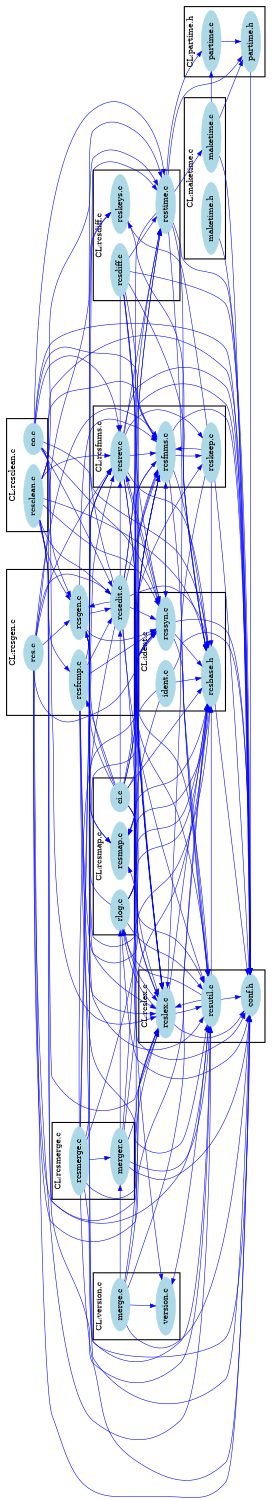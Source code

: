 digraph G {
size = "10,10";
rotate = 90;
subgraph cluster0 {
label = "CL:rcsgen.c";
color = black;
style = bold;
"rcsgen.c"[label="rcsgen.c",shape=ellipse,color=lightblue,fontcolor=black,style=filled];
"rcs.c"[label="rcs.c",shape=ellipse,color=lightblue,fontcolor=black,style=filled];
"rcsedit.c"[label="rcsedit.c",shape=ellipse,color=lightblue,fontcolor=black,style=filled];
"rcsfcmp.c"[label="rcsfcmp.c",shape=ellipse,color=lightblue,fontcolor=black,style=filled];
}
subgraph cluster1 {
label = "CL:rcsmerge.c";
color = black;
style = bold;
"rcsmerge.c"[label="rcsmerge.c",shape=ellipse,color=lightblue,fontcolor=black,style=filled];
"merger.c"[label="merger.c",shape=ellipse,color=lightblue,fontcolor=black,style=filled];
}
subgraph cluster2 {
label = "CL:rcsmap.c";
color = black;
style = bold;
"rcsmap.c"[label="rcsmap.c",shape=ellipse,color=lightblue,fontcolor=black,style=filled];
"rlog.c"[label="rlog.c",shape=ellipse,color=lightblue,fontcolor=black,style=filled];
"ci.c"[label="ci.c",shape=ellipse,color=lightblue,fontcolor=black,style=filled];
}
subgraph cluster3 {
label = "CL:rcslex.c";
color = black;
style = bold;
"rcslex.c"[label="rcslex.c",shape=ellipse,color=lightblue,fontcolor=black,style=filled];
"rcsutil.c"[label="rcsutil.c",shape=ellipse,color=lightblue,fontcolor=black,style=filled];
"conf.h"[label="conf.h",shape=ellipse,color=lightblue,fontcolor=black,style=filled];
}
subgraph cluster4 {
label = "CL:ident.c";
color = black;
style = bold;
"ident.c"[label="ident.c",shape=ellipse,color=lightblue,fontcolor=black,style=filled];
"rcssyn.c"[label="rcssyn.c",shape=ellipse,color=lightblue,fontcolor=black,style=filled];
"rcsbase.h"[label="rcsbase.h",shape=ellipse,color=lightblue,fontcolor=black,style=filled];
}
subgraph cluster5 {
label = "CL:rcsdiff.c";
color = black;
style = bold;
"rcsdiff.c"[label="rcsdiff.c",shape=ellipse,color=lightblue,fontcolor=black,style=filled];
"rcskeys.c"[label="rcskeys.c",shape=ellipse,color=lightblue,fontcolor=black,style=filled];
"rcstime.c"[label="rcstime.c",shape=ellipse,color=lightblue,fontcolor=black,style=filled];
}
subgraph cluster6 {
label = "CL:rcsclean.c";
color = black;
style = bold;
"rcsclean.c"[label="rcsclean.c",shape=ellipse,color=lightblue,fontcolor=black,style=filled];
"co.c"[label="co.c",shape=ellipse,color=lightblue,fontcolor=black,style=filled];
}
subgraph cluster7 {
label = "CL:rcsfnms.c";
color = black;
style = bold;
"rcsfnms.c"[label="rcsfnms.c",shape=ellipse,color=lightblue,fontcolor=black,style=filled];
"rcsrev.c"[label="rcsrev.c",shape=ellipse,color=lightblue,fontcolor=black,style=filled];
"rcskeep.c"[label="rcskeep.c",shape=ellipse,color=lightblue,fontcolor=black,style=filled];
}
subgraph cluster8 {
label = "CL:version.c";
color = black;
style = bold;
"version.c"[label="version.c",shape=ellipse,color=lightblue,fontcolor=black,style=filled];
"merge.c"[label="merge.c",shape=ellipse,color=lightblue,fontcolor=black,style=filled];
}
subgraph cluster9 {
label = "CL:partime.h";
color = black;
style = bold;
"partime.h"[label="partime.h",shape=ellipse,color=lightblue,fontcolor=black,style=filled];
"partime.c"[label="partime.c",shape=ellipse,color=lightblue,fontcolor=black,style=filled];
}
subgraph cluster10 {
label = "CL:maketime.c";
color = black;
style = bold;
"maketime.c"[label="maketime.c",shape=ellipse,color=lightblue,fontcolor=black,style=filled];
"maketime.h"[label="maketime.h",shape=ellipse,color=lightblue,fontcolor=black,style=filled];
}
"rcs.c" -> "rcsedit.c"[color=blue,font=6];
"merger.c" -> "rlog.c"[color=blue,font=6];
"ident.c" -> "rcsmap.c"[color=blue,font=6];
"ci.c" -> "rcsutil.c"[color=blue,font=6];
"ci.c" -> "rcssyn.c"[color=blue,font=6];
"rlog.c" -> "rcsbase.h"[color=blue,font=6];
"rcsmerge.c" -> "rcsutil.c"[color=blue,font=6];
"rcsmerge.c" -> "rcssyn.c"[color=blue,font=6];
"rcsutil.c" -> "rcslex.c"[color=blue,font=6];
"rcssyn.c" -> "rcslex.c"[color=blue,font=6];
"rcslex.c" -> "rcsutil.c"[color=blue,font=6];
"rcsdiff.c" -> "rcsbase.h"[color=blue,font=6];
"ci.c" -> "conf.h"[color=blue,font=6];
"rcstime.c" -> "rcsutil.c"[color=blue,font=6];
"rcsmerge.c" -> "conf.h"[color=blue,font=6];
"rcslex.c" -> "conf.h"[color=blue,font=6];
"co.c" -> "rcsutil.c"[color=blue,font=6];
"co.c" -> "rcssyn.c"[color=blue,font=6];
"rcssyn.c" -> "rcsrev.c"[color=blue,font=6];
"rcsrev.c" -> "rcsutil.c"[color=blue,font=6];
"rcsrev.c" -> "rcssyn.c"[color=blue,font=6];
"rcsclean.c" -> "rcsgen.c"[color=blue,font=6];
"rcs.c" -> "rcslex.c"[color=blue,font=6];
"merge.c" -> "rcslex.c"[color=blue,font=6];
"rcstime.c" -> "conf.h"[color=blue,font=6];
"rcsgen.c" -> "rcsbase.h"[color=blue,font=6];
"partime.h" -> "conf.h"[color=blue,font=6];
"merger.c" -> "rcsbase.h"[color=blue,font=6];
"rcsclean.c" -> "rcsbase.h"[color=blue,font=6];
"rcs.c" -> "rcstime.c"[color=blue,font=6];
"co.c" -> "conf.h"[color=blue,font=6];
"rcssyn.c" -> "rcsfnms.c"[color=blue,font=6];
"rcsrev.c" -> "conf.h"[color=blue,font=6];
"rcsfnms.c" -> "rcsutil.c"[color=blue,font=6];
"rcsfnms.c" -> "rcssyn.c"[color=blue,font=6];
"rcs.c" -> "rcsrev.c"[color=blue,font=6];
"rcsmap.c" -> "rcsbase.h"[color=blue,font=6];
"rcsfnms.c" -> "conf.h"[color=blue,font=6];
"rcsgen.c" -> "rcsedit.c"[color=blue,font=6];
"rcsedit.c" -> "rcsgen.c"[color=blue,font=6];
"rcs.c" -> "rcsfnms.c"[color=blue,font=6];
"merge.c" -> "rcsfnms.c"[color=blue,font=6];
"rlog.c" -> "rcslex.c"[color=blue,font=6];
"rcslex.c" -> "rlog.c"[color=blue,font=6];
"rcskeep.c" -> "rcsbase.h"[color=blue,font=6];
"rcsclean.c" -> "rcsfcmp.c"[color=blue,font=6];
"rcsclean.c" -> "rcsedit.c"[color=blue,font=6];
"rcsfcmp.c" -> "rcsbase.h"[color=blue,font=6];
"rcsedit.c" -> "rcsbase.h"[color=blue,font=6];
"rcsdiff.c" -> "rcslex.c"[color=blue,font=6];
"rlog.c" -> "rcstime.c"[color=blue,font=6];
"rcsedit.c" -> "rcsmap.c"[color=blue,font=6];
"rcsdiff.c" -> "rcstime.c"[color=blue,font=6];
"ci.c" -> "rcsgen.c"[color=blue,font=6];
"rlog.c" -> "rcsrev.c"[color=blue,font=6];
"rcsutil.c" -> "version.c"[color=blue,font=6];
"rcssyn.c" -> "rcsutil.c"[color=blue,font=6];
"rcsmerge.c" -> "merger.c"[color=blue,font=6];
"rcsdiff.c" -> "rcsrev.c"[color=blue,font=6];
"ci.c" -> "rcsbase.h"[color=blue,font=6];
"rcsgen.c" -> "rcslex.c"[color=blue,font=6];
"merger.c" -> "rcslex.c"[color=blue,font=6];
"maketime.c" -> "partime.c"[color=blue,font=6];
"rlog.c" -> "rcsfnms.c"[color=blue,font=6];
"rcsmerge.c" -> "rcsbase.h"[color=blue,font=6];
"rcsfcmp.c" -> "rcsedit.c"[color=blue,font=6];
"rcsclean.c" -> "rcslex.c"[color=blue,font=6];
"rcsutil.c" -> "conf.h"[color=blue,font=6];
"rcssyn.c" -> "conf.h"[color=blue,font=6];
"rcslex.c" -> "rcsbase.h"[color=blue,font=6];
"rcsdiff.c" -> "rcsfnms.c"[color=blue,font=6];
"rcsclean.c" -> "rcstime.c"[color=blue,font=6];
"rcs.c" -> "rcsutil.c"[color=blue,font=6];
"rcs.c" -> "rcssyn.c"[color=blue,font=6];
"merge.c" -> "version.c"[color=blue,font=6];
"co.c" -> "rcsgen.c"[color=blue,font=6];
"rcstime.c" -> "rcsbase.h"[color=blue,font=6];
"rcslex.c" -> "rcsmap.c"[color=blue,font=6];
"ci.c" -> "rcskeep.c"[color=blue,font=6];
"rcstime.c" -> "maketime.c"[color=blue,font=6];
"rcsclean.c" -> "rcsrev.c"[color=blue,font=6];
"maketime.c" -> "partime.h"[color=blue,font=6];
"co.c" -> "rcsbase.h"[color=blue,font=6];
"ci.c" -> "rcsfcmp.c"[color=blue,font=6];
"ci.c" -> "rcsedit.c"[color=blue,font=6];
"rcsrev.c" -> "rcsbase.h"[color=blue,font=6];
"rcs.c" -> "conf.h"[color=blue,font=6];
"merge.c" -> "conf.h"[color=blue,font=6];
"rcskeep.c" -> "rcslex.c"[color=blue,font=6];
"rcsgen.c" -> "rcsfnms.c"[color=blue,font=6];
"merger.c" -> "rcsfnms.c"[color=blue,font=6];
"ident.c" -> "version.c"[color=blue,font=6];
"rcsrev.c" -> "rcsmap.c"[color=blue,font=6];
"rcsfcmp.c" -> "rcslex.c"[color=blue,font=6];
"rcsedit.c" -> "rcslex.c"[color=blue,font=6];
"rcsclean.c" -> "rcsfnms.c"[color=blue,font=6];
"rcsfnms.c" -> "rcsbase.h"[color=blue,font=6];
"rcsedit.c" -> "rcstime.c"[color=blue,font=6];
"ident.c" -> "conf.h"[color=blue,font=6];
"rlog.c" -> "rcsutil.c"[color=blue,font=6];
"rlog.c" -> "rcssyn.c"[color=blue,font=6];
"rcsutil.c" -> "rlog.c"[color=blue,font=6];
"rcsrev.c" -> "rcskeep.c"[color=blue,font=6];
"rcsfnms.c" -> "rcsmap.c"[color=blue,font=6];
"co.c" -> "rcsedit.c"[color=blue,font=6];
"rcsedit.c" -> "rcsrev.c"[color=blue,font=6];
"rcsdiff.c" -> "rcsutil.c"[color=blue,font=6];
"rcsdiff.c" -> "rcssyn.c"[color=blue,font=6];
"ci.c" -> "rcslex.c"[color=blue,font=6];
"rlog.c" -> "conf.h"[color=blue,font=6];
"rcstime.c" -> "partime.c"[color=blue,font=6];
"rcsmerge.c" -> "rcslex.c"[color=blue,font=6];
"rcskeep.c" -> "rcsfnms.c"[color=blue,font=6];
"rcsfnms.c" -> "rcskeep.c"[color=blue,font=6];
"partime.c" -> "partime.h"[color=blue,font=6];
"ci.c" -> "rcstime.c"[color=blue,font=6];
"rcsedit.c" -> "rcsfnms.c"[color=blue,font=6];
"rcsdiff.c" -> "conf.h"[color=blue,font=6];
"rcsmerge.c" -> "rcstime.c"[color=blue,font=6];
"ci.c" -> "rcsrev.c"[color=blue,font=6];
"rcstime.c" -> "rcslex.c"[color=blue,font=6];
"rcskeys.c" -> "rcsbase.h"[color=blue,font=6];
"rcsgen.c" -> "rcsutil.c"[color=blue,font=6];
"rcsgen.c" -> "rcssyn.c"[color=blue,font=6];
"merger.c" -> "rcsutil.c"[color=blue,font=6];
"rcsmerge.c" -> "rcsrev.c"[color=blue,font=6];
"rcsclean.c" -> "rcsutil.c"[color=blue,font=6];
"rcsclean.c" -> "rcssyn.c"[color=blue,font=6];
"co.c" -> "rcslex.c"[color=blue,font=6];
"rcsutil.c" -> "rcsbase.h"[color=blue,font=6];
"rcstime.c" -> "partime.h"[color=blue,font=6];
"rcssyn.c" -> "rcsbase.h"[color=blue,font=6];
"rcsrev.c" -> "rcslex.c"[color=blue,font=6];
"ci.c" -> "rcsfnms.c"[color=blue,font=6];
"rcsgen.c" -> "conf.h"[color=blue,font=6];
"merger.c" -> "conf.h"[color=blue,font=6];
"co.c" -> "rcstime.c"[color=blue,font=6];
"rcsrev.c" -> "rcstime.c"[color=blue,font=6];
"rcsmerge.c" -> "rcsfnms.c"[color=blue,font=6];
"rcsclean.c" -> "conf.h"[color=blue,font=6];
"rcs.c" -> "rcsgen.c"[color=blue,font=6];
"merge.c" -> "merger.c"[color=blue,font=6];
"rcslex.c" -> "rcsfnms.c"[color=blue,font=6];
"rcskeep.c" -> "rcskeys.c"[color=blue,font=6];
"rcsfnms.c" -> "rcslex.c"[color=blue,font=6];
"rcsbase.h" -> "conf.h"[color=blue,font=6];
"co.c" -> "rcsrev.c"[color=blue,font=6];
"rcsfcmp.c" -> "rcskeys.c"[color=blue,font=6];
"rcsedit.c" -> "rcskeys.c"[color=blue,font=6];
"rcs.c" -> "rcsbase.h"[color=blue,font=6];
"merge.c" -> "rcsbase.h"[color=blue,font=6];
"maketime.c" -> "conf.h"[color=blue,font=6];
"rcsfcmp.c" -> "rcsutil.c"[color=blue,font=6];
"rcsfcmp.c" -> "rcssyn.c"[color=blue,font=6];
"rcsedit.c" -> "rcsutil.c"[color=blue,font=6];
"rcsedit.c" -> "rcssyn.c"[color=blue,font=6];
"co.c" -> "rcsfnms.c"[color=blue,font=6];
"rcsrev.c" -> "rcsfnms.c"[color=blue,font=6];
"rcskeep.c" -> "conf.h"[color=blue,font=6];
"ident.c" -> "rcsbase.h"[color=blue,font=6];
"rcsfcmp.c" -> "conf.h"[color=blue,font=6];
"rcsedit.c" -> "conf.h"[color=blue,font=6];
"maketime.h" -> "conf.h"[color=blue,font=6];
}